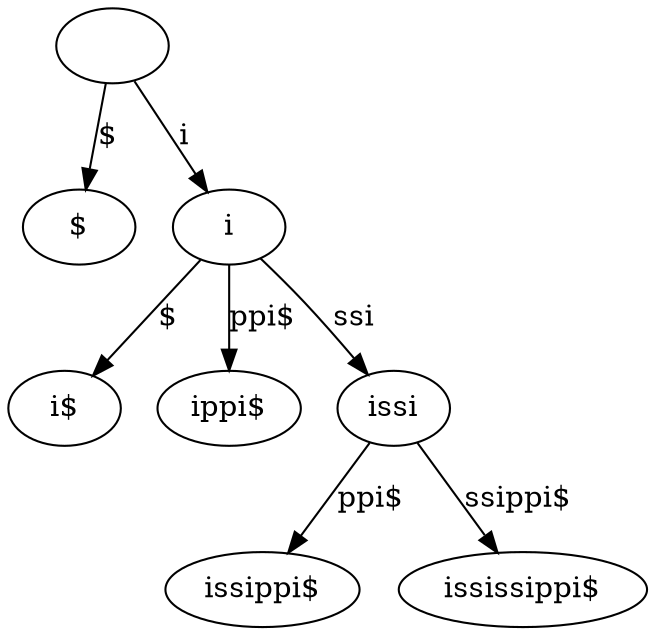 // Suffix tree
digraph {
	"|" [label=""]
	"$|$" [label="$"]
	"|" -> "$|$" [label="$"]
	"i|i" [label=i]
	"$|i$" [label="i$"]
	"i|i" -> "$|i$" [label="$"]
	"ppi$|ippi$" [label="ippi$"]
	"i|i" -> "ppi$|ippi$" [label="ppi$"]
	"ssi|issi" [label=issi]
	"ppi$|issippi$" [label="issippi$"]
	"ssi|issi" -> "ppi$|issippi$" [label="ppi$"]
	"ssippi$|ississippi$" [label="ississippi$"]
	"ssi|issi" -> "ssippi$|ississippi$" [label="ssippi$"]
	"i|i" -> "ssi|issi" [label=ssi]
	"|" -> "i|i" [label=i]
}
